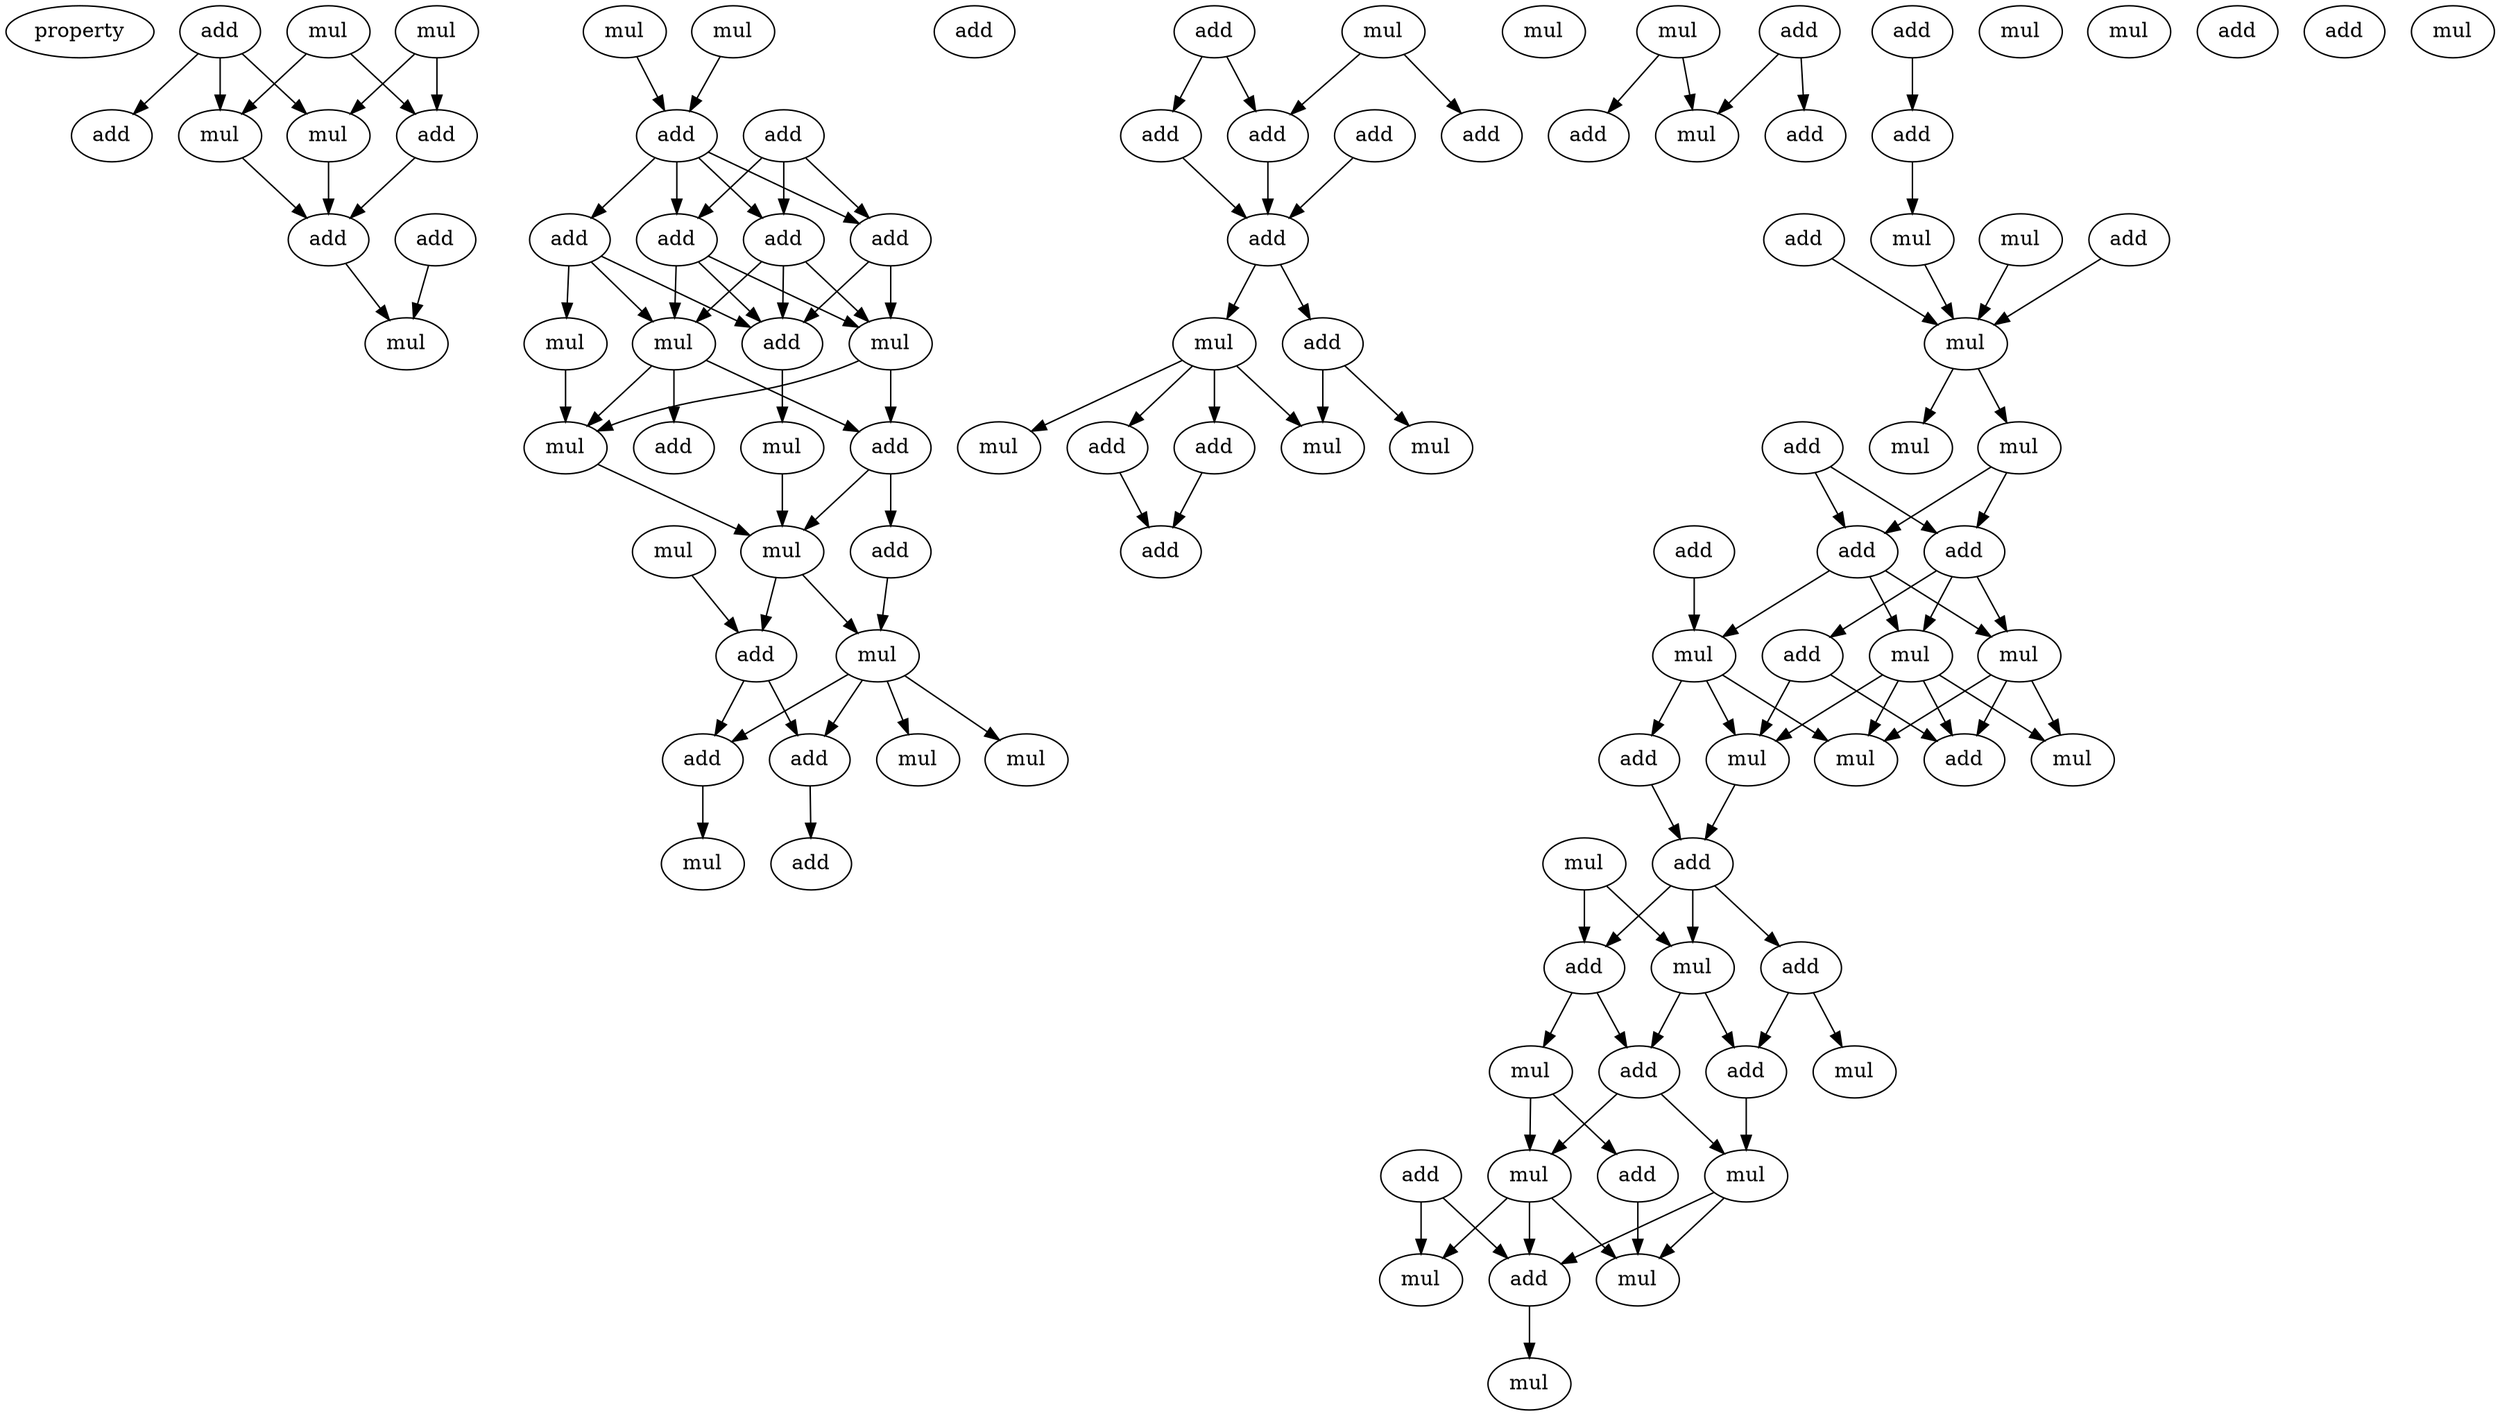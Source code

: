 digraph {
    node [fontcolor=black]
    property [mul=2,lf=1.5]
    0 [ label = add ];
    1 [ label = mul ];
    2 [ label = mul ];
    3 [ label = add ];
    4 [ label = mul ];
    5 [ label = add ];
    6 [ label = mul ];
    7 [ label = add ];
    8 [ label = add ];
    9 [ label = mul ];
    10 [ label = mul ];
    11 [ label = mul ];
    12 [ label = add ];
    13 [ label = add ];
    14 [ label = add ];
    15 [ label = add ];
    16 [ label = add ];
    17 [ label = add ];
    18 [ label = mul ];
    19 [ label = mul ];
    20 [ label = add ];
    21 [ label = mul ];
    22 [ label = mul ];
    23 [ label = add ];
    24 [ label = mul ];
    25 [ label = add ];
    26 [ label = add ];
    27 [ label = mul ];
    28 [ label = mul ];
    29 [ label = add ];
    30 [ label = mul ];
    31 [ label = add ];
    32 [ label = mul ];
    33 [ label = mul ];
    34 [ label = add ];
    35 [ label = add ];
    36 [ label = mul ];
    37 [ label = add ];
    38 [ label = add ];
    39 [ label = mul ];
    40 [ label = add ];
    41 [ label = add ];
    42 [ label = mul ];
    43 [ label = add ];
    44 [ label = add ];
    45 [ label = add ];
    46 [ label = mul ];
    47 [ label = add ];
    48 [ label = mul ];
    49 [ label = mul ];
    50 [ label = mul ];
    51 [ label = add ];
    52 [ label = add ];
    53 [ label = add ];
    54 [ label = mul ];
    55 [ label = add ];
    56 [ label = add ];
    57 [ label = add ];
    58 [ label = mul ];
    59 [ label = mul ];
    60 [ label = add ];
    61 [ label = add ];
    62 [ label = add ];
    63 [ label = mul ];
    64 [ label = mul ];
    65 [ label = mul ];
    66 [ label = add ];
    67 [ label = mul ];
    68 [ label = add ];
    69 [ label = mul ];
    70 [ label = mul ];
    71 [ label = add ];
    72 [ label = add ];
    73 [ label = add ];
    74 [ label = mul ];
    75 [ label = mul ];
    76 [ label = mul ];
    77 [ label = add ];
    78 [ label = add ];
    79 [ label = mul ];
    80 [ label = add ];
    81 [ label = mul ];
    82 [ label = mul ];
    83 [ label = mul ];
    84 [ label = add ];
    85 [ label = mul ];
    86 [ label = add ];
    87 [ label = add ];
    88 [ label = mul ];
    89 [ label = mul ];
    90 [ label = add ];
    91 [ label = add ];
    92 [ label = add ];
    93 [ label = mul ];
    94 [ label = mul ];
    95 [ label = add ];
    96 [ label = add ];
    97 [ label = mul ];
    98 [ label = add ];
    99 [ label = mul ];
    100 [ label = mul ];
    101 [ label = add ];
    102 [ label = mul ];
    0 -> 3 [ name = 0 ];
    0 -> 4 [ name = 1 ];
    0 -> 6 [ name = 2 ];
    1 -> 4 [ name = 3 ];
    1 -> 5 [ name = 4 ];
    2 -> 5 [ name = 5 ];
    2 -> 6 [ name = 6 ];
    4 -> 7 [ name = 7 ];
    5 -> 7 [ name = 8 ];
    6 -> 7 [ name = 9 ];
    7 -> 11 [ name = 10 ];
    8 -> 11 [ name = 11 ];
    9 -> 12 [ name = 12 ];
    10 -> 12 [ name = 13 ];
    12 -> 14 [ name = 14 ];
    12 -> 15 [ name = 15 ];
    12 -> 16 [ name = 16 ];
    12 -> 17 [ name = 17 ];
    13 -> 14 [ name = 18 ];
    13 -> 15 [ name = 19 ];
    13 -> 16 [ name = 20 ];
    14 -> 19 [ name = 21 ];
    14 -> 20 [ name = 22 ];
    14 -> 21 [ name = 23 ];
    15 -> 19 [ name = 24 ];
    15 -> 20 [ name = 25 ];
    16 -> 19 [ name = 26 ];
    16 -> 20 [ name = 27 ];
    16 -> 21 [ name = 28 ];
    17 -> 18 [ name = 29 ];
    17 -> 20 [ name = 30 ];
    17 -> 21 [ name = 31 ];
    18 -> 22 [ name = 32 ];
    19 -> 22 [ name = 33 ];
    19 -> 25 [ name = 34 ];
    20 -> 24 [ name = 35 ];
    21 -> 22 [ name = 36 ];
    21 -> 23 [ name = 37 ];
    21 -> 25 [ name = 38 ];
    22 -> 27 [ name = 39 ];
    24 -> 27 [ name = 40 ];
    25 -> 26 [ name = 41 ];
    25 -> 27 [ name = 42 ];
    26 -> 30 [ name = 43 ];
    27 -> 29 [ name = 44 ];
    27 -> 30 [ name = 45 ];
    28 -> 29 [ name = 46 ];
    29 -> 34 [ name = 47 ];
    29 -> 35 [ name = 48 ];
    30 -> 32 [ name = 49 ];
    30 -> 33 [ name = 50 ];
    30 -> 34 [ name = 51 ];
    30 -> 35 [ name = 52 ];
    34 -> 36 [ name = 53 ];
    35 -> 37 [ name = 54 ];
    38 -> 41 [ name = 55 ];
    38 -> 44 [ name = 56 ];
    39 -> 43 [ name = 57 ];
    39 -> 44 [ name = 58 ];
    40 -> 45 [ name = 59 ];
    41 -> 45 [ name = 60 ];
    44 -> 45 [ name = 61 ];
    45 -> 46 [ name = 62 ];
    45 -> 47 [ name = 63 ];
    46 -> 49 [ name = 64 ];
    46 -> 50 [ name = 65 ];
    46 -> 51 [ name = 66 ];
    46 -> 52 [ name = 67 ];
    47 -> 48 [ name = 68 ];
    47 -> 50 [ name = 69 ];
    51 -> 53 [ name = 70 ];
    52 -> 53 [ name = 71 ];
    54 -> 59 [ name = 72 ];
    54 -> 60 [ name = 73 ];
    55 -> 57 [ name = 74 ];
    55 -> 59 [ name = 75 ];
    56 -> 61 [ name = 76 ];
    61 -> 63 [ name = 77 ];
    62 -> 67 [ name = 78 ];
    63 -> 67 [ name = 79 ];
    64 -> 67 [ name = 80 ];
    66 -> 67 [ name = 81 ];
    67 -> 69 [ name = 82 ];
    67 -> 70 [ name = 83 ];
    68 -> 72 [ name = 84 ];
    68 -> 73 [ name = 85 ];
    69 -> 72 [ name = 86 ];
    69 -> 73 [ name = 87 ];
    71 -> 75 [ name = 88 ];
    72 -> 74 [ name = 89 ];
    72 -> 76 [ name = 90 ];
    72 -> 77 [ name = 91 ];
    73 -> 74 [ name = 92 ];
    73 -> 75 [ name = 93 ];
    73 -> 76 [ name = 94 ];
    74 -> 79 [ name = 95 ];
    74 -> 80 [ name = 96 ];
    74 -> 81 [ name = 97 ];
    74 -> 82 [ name = 98 ];
    75 -> 78 [ name = 99 ];
    75 -> 79 [ name = 100 ];
    75 -> 82 [ name = 101 ];
    76 -> 79 [ name = 102 ];
    76 -> 80 [ name = 103 ];
    76 -> 81 [ name = 104 ];
    77 -> 80 [ name = 105 ];
    77 -> 82 [ name = 106 ];
    78 -> 84 [ name = 107 ];
    82 -> 84 [ name = 108 ];
    83 -> 85 [ name = 109 ];
    83 -> 87 [ name = 110 ];
    84 -> 85 [ name = 111 ];
    84 -> 86 [ name = 112 ];
    84 -> 87 [ name = 113 ];
    85 -> 91 [ name = 114 ];
    85 -> 92 [ name = 115 ];
    86 -> 89 [ name = 116 ];
    86 -> 91 [ name = 117 ];
    87 -> 88 [ name = 118 ];
    87 -> 92 [ name = 119 ];
    88 -> 93 [ name = 120 ];
    88 -> 95 [ name = 121 ];
    91 -> 94 [ name = 122 ];
    92 -> 93 [ name = 123 ];
    92 -> 94 [ name = 124 ];
    93 -> 97 [ name = 125 ];
    93 -> 98 [ name = 126 ];
    93 -> 99 [ name = 127 ];
    94 -> 98 [ name = 128 ];
    94 -> 99 [ name = 129 ];
    95 -> 99 [ name = 130 ];
    96 -> 97 [ name = 131 ];
    96 -> 98 [ name = 132 ];
    98 -> 100 [ name = 133 ];
}
